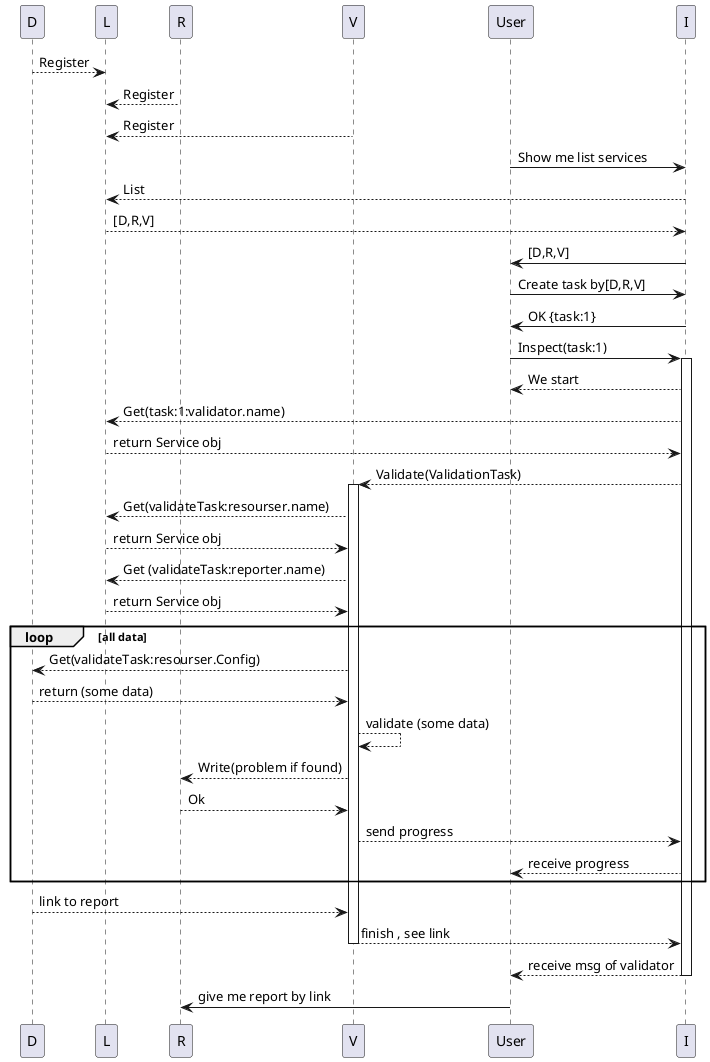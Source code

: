 @startuml
D --> L: Register
R --> L: Register
V --> L: Register
User -> I: Show me list services
I --> L: List
I <-- L: [D,R,V]
I -> User: [D,R,V]
User -> I: Create task by[D,R,V]
I -> User: OK {task:1}
User -> I: Inspect(task:1)
activate I
I --> User: We start
I --> L : Get(task:1:validator.name)
I <-- L : return Service obj
I --> V : Validate(ValidationTask)
activate V
V --> L :  Get(validateTask:resourser.name)
L --> V : return Service obj
V --> L :  Get (validateTask:reporter.name)
L --> V : return Service obj
loop all data
V --> D : Get(validateTask:resourser.Config)
V <-- D : return (some data)
V --> V: validate (some data)
V --> R: Write(problem if found)
V <-- R: Ok
V --> I: send progress
I --> User: receive progress
end
D --> V: link to report
V --> I: finish , see link
deactivate V
I --> User: receive msg of validator
deactivate I
User -> R: give me report by link
@enduml